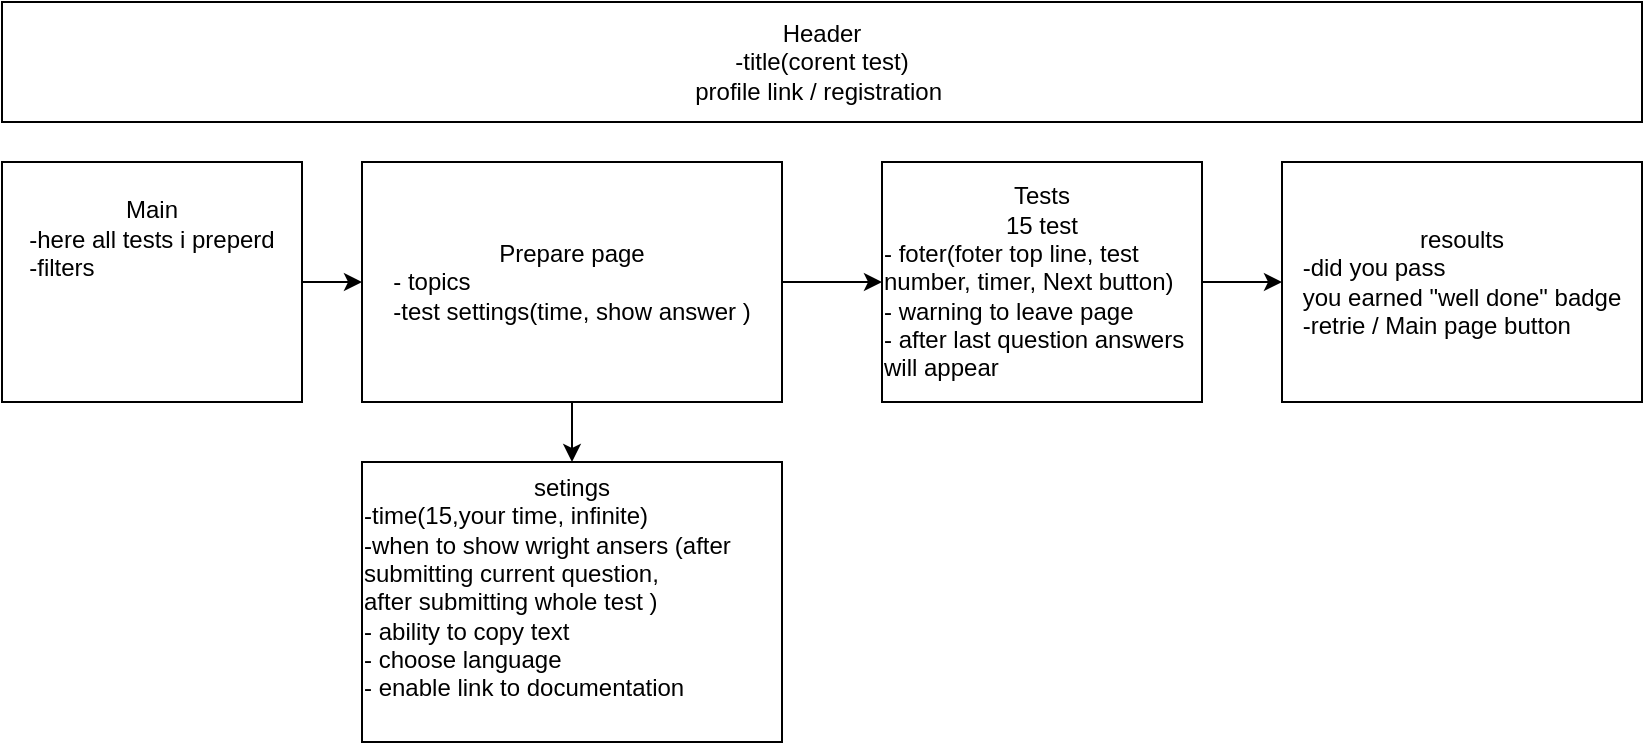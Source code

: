 <mxfile version="17.2.4" type="device"><diagram id="Vtyj5bY1W-G5EGuH08Lb" name="Page-1"><mxGraphModel dx="1583" dy="905" grid="1" gridSize="10" guides="1" tooltips="1" connect="1" arrows="1" fold="1" page="1" pageScale="1" pageWidth="850" pageHeight="1100" math="0" shadow="0"><root><mxCell id="0"/><mxCell id="1" parent="0"/><mxCell id="3Z2SNiii352uWq1GRbW8-4" style="edgeStyle=orthogonalEdgeStyle;rounded=0;orthogonalLoop=1;jettySize=auto;html=1;entryX=0;entryY=0.5;entryDx=0;entryDy=0;" edge="1" parent="1" source="3Z2SNiii352uWq1GRbW8-1" target="3Z2SNiii352uWq1GRbW8-3"><mxGeometry relative="1" as="geometry"/></mxCell><mxCell id="3Z2SNiii352uWq1GRbW8-1" value="Main&lt;br&gt;&lt;div style=&quot;text-align: left&quot;&gt;&lt;span&gt;-here all tests i preperd&lt;/span&gt;&lt;/div&gt;&lt;div style=&quot;text-align: left&quot;&gt;&lt;span&gt;-filters&lt;/span&gt;&lt;/div&gt;&lt;div style=&quot;text-align: left&quot;&gt;&lt;span&gt;&lt;br&gt;&lt;/span&gt;&lt;/div&gt;&lt;div style=&quot;text-align: left&quot;&gt;&lt;br&gt;&lt;/div&gt;&lt;div style=&quot;text-align: left&quot;&gt;&lt;br&gt;&lt;/div&gt;" style="rounded=0;whiteSpace=wrap;html=1;" vertex="1" parent="1"><mxGeometry x="350" y="380" width="150" height="120" as="geometry"/></mxCell><mxCell id="3Z2SNiii352uWq1GRbW8-2" value="Header&lt;br&gt;-title(corent test)&lt;br&gt;profile link / registration&amp;nbsp;" style="whiteSpace=wrap;html=1;" vertex="1" parent="1"><mxGeometry x="350" y="300" width="820" height="60" as="geometry"/></mxCell><mxCell id="3Z2SNiii352uWq1GRbW8-7" style="edgeStyle=orthogonalEdgeStyle;rounded=0;orthogonalLoop=1;jettySize=auto;html=1;entryX=0;entryY=0.5;entryDx=0;entryDy=0;" edge="1" parent="1" source="3Z2SNiii352uWq1GRbW8-3" target="3Z2SNiii352uWq1GRbW8-6"><mxGeometry relative="1" as="geometry"/></mxCell><mxCell id="3Z2SNiii352uWq1GRbW8-10" style="edgeStyle=orthogonalEdgeStyle;rounded=0;orthogonalLoop=1;jettySize=auto;html=1;" edge="1" parent="1" source="3Z2SNiii352uWq1GRbW8-3" target="3Z2SNiii352uWq1GRbW8-5"><mxGeometry relative="1" as="geometry"/></mxCell><mxCell id="3Z2SNiii352uWq1GRbW8-3" value="Prepare page&lt;br&gt;&lt;div style=&quot;text-align: left&quot;&gt;&lt;span&gt;- topics&lt;/span&gt;&lt;/div&gt;&lt;div style=&quot;text-align: left&quot;&gt;&lt;span&gt;-test settings(time,&amp;nbsp;show answer )&lt;/span&gt;&lt;/div&gt;" style="rounded=0;whiteSpace=wrap;html=1;" vertex="1" parent="1"><mxGeometry x="530" y="380" width="210" height="120" as="geometry"/></mxCell><mxCell id="3Z2SNiii352uWq1GRbW8-5" value="setings&lt;br&gt;&lt;div style=&quot;text-align: left&quot;&gt;&lt;span&gt;-time(15,your time, infinite)&lt;/span&gt;&lt;/div&gt;&lt;div style=&quot;text-align: left&quot;&gt;&lt;span&gt;-when to show wright ansers (&lt;/span&gt;&lt;span&gt;after submitting current question,&lt;/span&gt;&lt;/div&gt;&lt;span&gt;&lt;div style=&quot;text-align: left&quot;&gt;&lt;span&gt;after submitting whole test&amp;nbsp;&lt;/span&gt;&lt;span&gt;)&lt;/span&gt;&lt;/div&gt;&lt;/span&gt;&lt;div style=&quot;text-align: left&quot;&gt;&lt;span&gt;-&amp;nbsp;&lt;/span&gt;&lt;span class=&quot;HwtZe&quot; lang=&quot;en&quot;&gt;ability to copy text&lt;/span&gt;&lt;/div&gt;&lt;div style=&quot;text-align: left&quot;&gt;&lt;span class=&quot;HwtZe&quot; lang=&quot;en&quot;&gt;-&amp;nbsp;choose language&lt;br&gt;- enable link to documentation&amp;nbsp;&amp;nbsp;&lt;/span&gt;&lt;/div&gt;&lt;span class=&quot;HwtZe&quot; lang=&quot;en&quot;&gt;&lt;br&gt;&lt;/span&gt;" style="rounded=0;whiteSpace=wrap;html=1;" vertex="1" parent="1"><mxGeometry x="530" y="530" width="210" height="140" as="geometry"/></mxCell><mxCell id="3Z2SNiii352uWq1GRbW8-9" style="edgeStyle=orthogonalEdgeStyle;rounded=0;orthogonalLoop=1;jettySize=auto;html=1;entryX=0;entryY=0.5;entryDx=0;entryDy=0;" edge="1" parent="1" source="3Z2SNiii352uWq1GRbW8-6" target="3Z2SNiii352uWq1GRbW8-8"><mxGeometry relative="1" as="geometry"/></mxCell><mxCell id="3Z2SNiii352uWq1GRbW8-6" value="Tests&lt;br&gt;15 test&lt;br&gt;&lt;div style=&quot;text-align: left&quot;&gt;&lt;span&gt;- foter(foter top line, test number, timer, Next button)&lt;/span&gt;&lt;/div&gt;&lt;div style=&quot;text-align: left&quot;&gt;- warning to leave page&lt;/div&gt;&lt;div style=&quot;text-align: left&quot;&gt;- after last question answers will appear&lt;/div&gt;" style="rounded=0;whiteSpace=wrap;html=1;" vertex="1" parent="1"><mxGeometry x="790" y="380" width="160" height="120" as="geometry"/></mxCell><mxCell id="3Z2SNiii352uWq1GRbW8-8" value="resoults&lt;br&gt;&lt;div style=&quot;text-align: left&quot;&gt;&lt;span&gt;-did you pass&amp;nbsp;&lt;/span&gt;&lt;/div&gt;&lt;div style=&quot;text-align: left&quot;&gt;&lt;span&gt;you earned &quot;well done&quot; badge&lt;/span&gt;&lt;/div&gt;&lt;div style=&quot;text-align: left&quot;&gt;&lt;span&gt;-&lt;/span&gt;&lt;span&gt;retrie / Main page button&lt;/span&gt;&lt;/div&gt;" style="rounded=0;whiteSpace=wrap;html=1;" vertex="1" parent="1"><mxGeometry x="990" y="380" width="180" height="120" as="geometry"/></mxCell></root></mxGraphModel></diagram></mxfile>